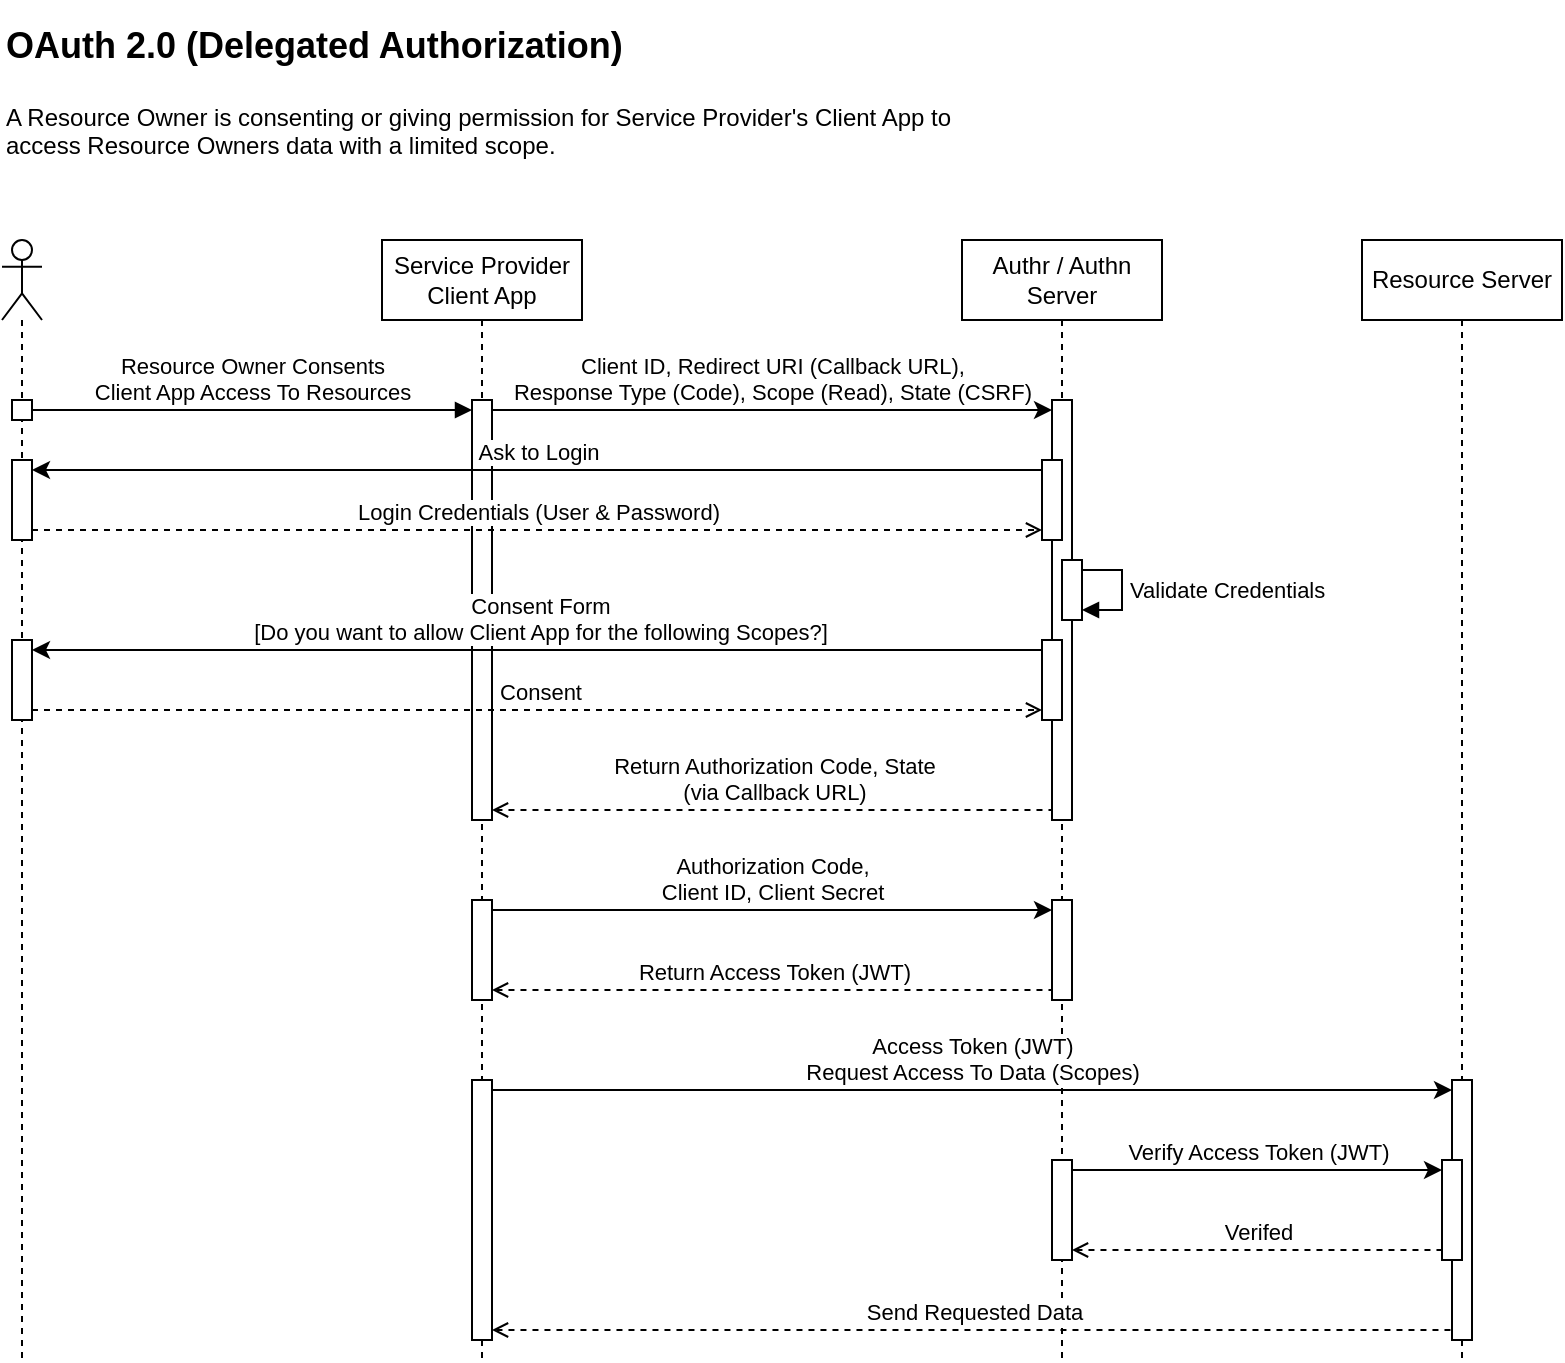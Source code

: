 <mxfile version="28.0.7">
  <diagram name="Page-1" id="gVQ29I2tpjpghWNaNWH4">
    <mxGraphModel dx="3626" dy="725" grid="1" gridSize="10" guides="1" tooltips="1" connect="1" arrows="1" fold="1" page="1" pageScale="1" pageWidth="1100" pageHeight="850" background="#ffffff" math="0" shadow="0">
      <root>
        <mxCell id="0" />
        <mxCell id="1" parent="0" />
        <mxCell id="yT4D8Bp4vNeKoLi51JnP-3" value="&lt;h1 style=&quot;margin-top: 0px;&quot;&gt;&lt;font style=&quot;font-size: 18px;&quot;&gt;OAuth 2.0 (Delegated Authorization)&lt;/font&gt;&lt;/h1&gt;&lt;p&gt;A Resource Owner is consenting or giving permission for Service Provider&#39;s Client App to access Resource Owners data with a limited scope.&lt;/p&gt;" style="text;html=1;whiteSpace=wrap;overflow=hidden;rounded=0;" parent="1" vertex="1">
          <mxGeometry x="-2160" y="40" width="490" height="90" as="geometry" />
        </mxCell>
        <mxCell id="yT4D8Bp4vNeKoLi51JnP-4" value="&lt;div&gt;Service Provider Client App&lt;/div&gt;" style="shape=umlLifeline;perimeter=lifelinePerimeter;whiteSpace=wrap;html=1;container=1;dropTarget=0;collapsible=0;recursiveResize=0;outlineConnect=0;portConstraint=eastwest;newEdgeStyle={&quot;curved&quot;:0,&quot;rounded&quot;:0};" parent="1" vertex="1">
          <mxGeometry x="-1970" y="160" width="100" height="560" as="geometry" />
        </mxCell>
        <mxCell id="yT4D8Bp4vNeKoLi51JnP-19" value="" style="html=1;points=[[0,0,0,0,5],[0,1,0,0,-5],[1,0,0,0,5],[1,1,0,0,-5]];perimeter=orthogonalPerimeter;outlineConnect=0;targetShapes=umlLifeline;portConstraint=eastwest;newEdgeStyle={&quot;curved&quot;:0,&quot;rounded&quot;:0};" parent="yT4D8Bp4vNeKoLi51JnP-4" vertex="1">
          <mxGeometry x="45" y="80" width="10" height="210" as="geometry" />
        </mxCell>
        <mxCell id="yT4D8Bp4vNeKoLi51JnP-37" value="" style="html=1;points=[[0,0,0,0,5],[0,1,0,0,-5],[1,0,0,0,5],[1,1,0,0,-5]];perimeter=orthogonalPerimeter;outlineConnect=0;targetShapes=umlLifeline;portConstraint=eastwest;newEdgeStyle={&quot;curved&quot;:0,&quot;rounded&quot;:0};" parent="yT4D8Bp4vNeKoLi51JnP-4" vertex="1">
          <mxGeometry x="45" y="330" width="10" height="50" as="geometry" />
        </mxCell>
        <mxCell id="yT4D8Bp4vNeKoLi51JnP-41" value="" style="html=1;points=[[0,0,0,0,5],[0,1,0,0,-5],[1,0,0,0,5],[1,1,0,0,-5]];perimeter=orthogonalPerimeter;outlineConnect=0;targetShapes=umlLifeline;portConstraint=eastwest;newEdgeStyle={&quot;curved&quot;:0,&quot;rounded&quot;:0};" parent="yT4D8Bp4vNeKoLi51JnP-4" vertex="1">
          <mxGeometry x="45" y="420" width="10" height="130" as="geometry" />
        </mxCell>
        <mxCell id="yT4D8Bp4vNeKoLi51JnP-5" value="Authr / Authn Server" style="shape=umlLifeline;perimeter=lifelinePerimeter;whiteSpace=wrap;html=1;container=1;dropTarget=0;collapsible=0;recursiveResize=0;outlineConnect=0;portConstraint=eastwest;newEdgeStyle={&quot;curved&quot;:0,&quot;rounded&quot;:0};" parent="1" vertex="1">
          <mxGeometry x="-1680" y="160" width="100" height="560" as="geometry" />
        </mxCell>
        <mxCell id="yT4D8Bp4vNeKoLi51JnP-21" value="" style="html=1;points=[[0,0,0,0,5],[0,1,0,0,-5],[1,0,0,0,5],[1,1,0,0,-5]];perimeter=orthogonalPerimeter;outlineConnect=0;targetShapes=umlLifeline;portConstraint=eastwest;newEdgeStyle={&quot;curved&quot;:0,&quot;rounded&quot;:0};" parent="yT4D8Bp4vNeKoLi51JnP-5" vertex="1">
          <mxGeometry x="45" y="80" width="10" height="210" as="geometry" />
        </mxCell>
        <mxCell id="yT4D8Bp4vNeKoLi51JnP-25" value="" style="html=1;points=[[0,0,0,0,5],[0,1,0,0,-5],[1,0,0,0,5],[1,1,0,0,-5]];perimeter=orthogonalPerimeter;outlineConnect=0;targetShapes=umlLifeline;portConstraint=eastwest;newEdgeStyle={&quot;curved&quot;:0,&quot;rounded&quot;:0};" parent="yT4D8Bp4vNeKoLi51JnP-5" vertex="1">
          <mxGeometry x="40" y="110" width="10" height="40" as="geometry" />
        </mxCell>
        <mxCell id="yT4D8Bp4vNeKoLi51JnP-30" value="" style="html=1;points=[[0,0,0,0,5],[0,1,0,0,-5],[1,0,0,0,5],[1,1,0,0,-5]];perimeter=orthogonalPerimeter;outlineConnect=0;targetShapes=umlLifeline;portConstraint=eastwest;newEdgeStyle={&quot;curved&quot;:0,&quot;rounded&quot;:0};" parent="yT4D8Bp4vNeKoLi51JnP-5" vertex="1">
          <mxGeometry x="50" y="160" width="10" height="30" as="geometry" />
        </mxCell>
        <mxCell id="yT4D8Bp4vNeKoLi51JnP-31" value="Validate Credentials" style="html=1;align=left;spacingLeft=2;endArrow=block;rounded=0;edgeStyle=orthogonalEdgeStyle;curved=0;rounded=0;" parent="yT4D8Bp4vNeKoLi51JnP-5" source="yT4D8Bp4vNeKoLi51JnP-30" target="yT4D8Bp4vNeKoLi51JnP-30" edge="1">
          <mxGeometry relative="1" as="geometry">
            <mxPoint x="80" y="340" as="sourcePoint" />
            <Array as="points" />
            <mxPoint x="115" y="360" as="targetPoint" />
          </mxGeometry>
        </mxCell>
        <mxCell id="yT4D8Bp4vNeKoLi51JnP-32" value="" style="html=1;points=[[0,0,0,0,5],[0,1,0,0,-5],[1,0,0,0,5],[1,1,0,0,-5]];perimeter=orthogonalPerimeter;outlineConnect=0;targetShapes=umlLifeline;portConstraint=eastwest;newEdgeStyle={&quot;curved&quot;:0,&quot;rounded&quot;:0};" parent="yT4D8Bp4vNeKoLi51JnP-5" vertex="1">
          <mxGeometry x="40" y="200" width="10" height="40" as="geometry" />
        </mxCell>
        <mxCell id="yT4D8Bp4vNeKoLi51JnP-38" value="" style="html=1;points=[[0,0,0,0,5],[0,1,0,0,-5],[1,0,0,0,5],[1,1,0,0,-5]];perimeter=orthogonalPerimeter;outlineConnect=0;targetShapes=umlLifeline;portConstraint=eastwest;newEdgeStyle={&quot;curved&quot;:0,&quot;rounded&quot;:0};" parent="yT4D8Bp4vNeKoLi51JnP-5" vertex="1">
          <mxGeometry x="45" y="330" width="10" height="50" as="geometry" />
        </mxCell>
        <mxCell id="yT4D8Bp4vNeKoLi51JnP-47" value="" style="html=1;points=[[0,0,0,0,5],[0,1,0,0,-5],[1,0,0,0,5],[1,1,0,0,-5]];perimeter=orthogonalPerimeter;outlineConnect=0;targetShapes=umlLifeline;portConstraint=eastwest;newEdgeStyle={&quot;curved&quot;:0,&quot;rounded&quot;:0};" parent="yT4D8Bp4vNeKoLi51JnP-5" vertex="1">
          <mxGeometry x="45" y="460" width="10" height="50" as="geometry" />
        </mxCell>
        <mxCell id="yT4D8Bp4vNeKoLi51JnP-7" value="Resource Server" style="shape=umlLifeline;perimeter=lifelinePerimeter;whiteSpace=wrap;html=1;container=1;dropTarget=0;collapsible=0;recursiveResize=0;outlineConnect=0;portConstraint=eastwest;newEdgeStyle={&quot;curved&quot;:0,&quot;rounded&quot;:0};" parent="1" vertex="1">
          <mxGeometry x="-1480" y="160" width="100" height="560" as="geometry" />
        </mxCell>
        <mxCell id="yT4D8Bp4vNeKoLi51JnP-42" value="" style="html=1;points=[[0,0,0,0,5],[0,1,0,0,-5],[1,0,0,0,5],[1,1,0,0,-5]];perimeter=orthogonalPerimeter;outlineConnect=0;targetShapes=umlLifeline;portConstraint=eastwest;newEdgeStyle={&quot;curved&quot;:0,&quot;rounded&quot;:0};" parent="yT4D8Bp4vNeKoLi51JnP-7" vertex="1">
          <mxGeometry x="45" y="420" width="10" height="130" as="geometry" />
        </mxCell>
        <mxCell id="yT4D8Bp4vNeKoLi51JnP-48" value="" style="html=1;points=[[0,0,0,0,5],[0,1,0,0,-5],[1,0,0,0,5],[1,1,0,0,-5]];perimeter=orthogonalPerimeter;outlineConnect=0;targetShapes=umlLifeline;portConstraint=eastwest;newEdgeStyle={&quot;curved&quot;:0,&quot;rounded&quot;:0};" parent="yT4D8Bp4vNeKoLi51JnP-7" vertex="1">
          <mxGeometry x="40" y="460" width="10" height="50" as="geometry" />
        </mxCell>
        <mxCell id="yT4D8Bp4vNeKoLi51JnP-15" value="" style="shape=umlLifeline;perimeter=lifelinePerimeter;whiteSpace=wrap;html=1;container=1;dropTarget=0;collapsible=0;recursiveResize=0;outlineConnect=0;portConstraint=eastwest;newEdgeStyle={&quot;curved&quot;:0,&quot;rounded&quot;:0};participant=umlActor;" parent="1" vertex="1">
          <mxGeometry x="-2160" y="160" width="20" height="560" as="geometry" />
        </mxCell>
        <mxCell id="yT4D8Bp4vNeKoLi51JnP-17" value="" style="html=1;points=[[0,0,0,0,5],[0,1,0,0,-5],[1,0,0,0,5],[1,1,0,0,-5]];perimeter=orthogonalPerimeter;outlineConnect=0;targetShapes=umlLifeline;portConstraint=eastwest;newEdgeStyle={&quot;curved&quot;:0,&quot;rounded&quot;:0};" parent="yT4D8Bp4vNeKoLi51JnP-15" vertex="1">
          <mxGeometry x="5" y="80" width="10" height="10" as="geometry" />
        </mxCell>
        <mxCell id="yT4D8Bp4vNeKoLi51JnP-24" value="" style="html=1;points=[[0,0,0,0,5],[0,1,0,0,-5],[1,0,0,0,5],[1,1,0,0,-5]];perimeter=orthogonalPerimeter;outlineConnect=0;targetShapes=umlLifeline;portConstraint=eastwest;newEdgeStyle={&quot;curved&quot;:0,&quot;rounded&quot;:0};" parent="yT4D8Bp4vNeKoLi51JnP-15" vertex="1">
          <mxGeometry x="5" y="110" width="10" height="40" as="geometry" />
        </mxCell>
        <mxCell id="yT4D8Bp4vNeKoLi51JnP-33" value="" style="html=1;points=[[0,0,0,0,5],[0,1,0,0,-5],[1,0,0,0,5],[1,1,0,0,-5]];perimeter=orthogonalPerimeter;outlineConnect=0;targetShapes=umlLifeline;portConstraint=eastwest;newEdgeStyle={&quot;curved&quot;:0,&quot;rounded&quot;:0};" parent="yT4D8Bp4vNeKoLi51JnP-15" vertex="1">
          <mxGeometry x="5" y="200" width="10" height="40" as="geometry" />
        </mxCell>
        <mxCell id="yT4D8Bp4vNeKoLi51JnP-18" value="&lt;div&gt;Resource Owner Consents&lt;/div&gt;&lt;div&gt;Client App Access To Resources&lt;/div&gt;" style="html=1;verticalAlign=bottom;endArrow=block;curved=0;rounded=0;exitX=1;exitY=0;exitDx=0;exitDy=5;exitPerimeter=0;entryX=0;entryY=0;entryDx=0;entryDy=5;entryPerimeter=0;" parent="1" source="yT4D8Bp4vNeKoLi51JnP-17" target="yT4D8Bp4vNeKoLi51JnP-19" edge="1">
          <mxGeometry width="80" relative="1" as="geometry">
            <mxPoint x="-2100" y="230" as="sourcePoint" />
            <mxPoint x="-2020" y="310" as="targetPoint" />
          </mxGeometry>
        </mxCell>
        <mxCell id="yT4D8Bp4vNeKoLi51JnP-22" value="&lt;div&gt;Client ID, Redirect URI (Callback URL),&lt;/div&gt;&lt;div&gt;Response Type (Code), Scope (Read), State (CSRF)&lt;/div&gt;" style="html=1;verticalAlign=bottom;endArrow=classic;curved=0;rounded=0;exitX=1;exitY=0;exitDx=0;exitDy=5;exitPerimeter=0;entryX=0;entryY=0;entryDx=0;entryDy=5;entryPerimeter=0;endFill=1;" parent="1" source="yT4D8Bp4vNeKoLi51JnP-19" target="yT4D8Bp4vNeKoLi51JnP-21" edge="1">
          <mxGeometry width="80" relative="1" as="geometry">
            <mxPoint x="-1940" y="250" as="sourcePoint" />
            <mxPoint x="-1750" y="250" as="targetPoint" />
            <mxPoint as="offset" />
          </mxGeometry>
        </mxCell>
        <mxCell id="yT4D8Bp4vNeKoLi51JnP-26" value="Ask to Login" style="html=1;verticalAlign=bottom;endArrow=none;curved=0;rounded=0;entryX=0;entryY=0;entryDx=0;entryDy=5;entryPerimeter=0;startArrow=classic;startFill=1;endFill=0;exitX=1;exitY=0;exitDx=0;exitDy=5;exitPerimeter=0;shadow=0;" parent="1" source="yT4D8Bp4vNeKoLi51JnP-24" target="yT4D8Bp4vNeKoLi51JnP-25" edge="1">
          <mxGeometry width="80" relative="1" as="geometry">
            <mxPoint x="-2130" y="270" as="sourcePoint" />
            <mxPoint x="-1740" y="309.5" as="targetPoint" />
          </mxGeometry>
        </mxCell>
        <mxCell id="yT4D8Bp4vNeKoLi51JnP-27" value="Login Credentials (User &amp;amp; Password)" style="html=1;verticalAlign=bottom;endArrow=open;curved=0;rounded=0;entryX=0;entryY=1;entryDx=0;entryDy=-5;entryPerimeter=0;startArrow=none;startFill=0;endFill=0;exitX=1;exitY=1;exitDx=0;exitDy=-5;exitPerimeter=0;shadow=0;dashed=1;" parent="1" source="yT4D8Bp4vNeKoLi51JnP-24" target="yT4D8Bp4vNeKoLi51JnP-25" edge="1">
          <mxGeometry width="80" relative="1" as="geometry">
            <mxPoint x="-2030" y="590" as="sourcePoint" />
            <mxPoint x="-1645" y="590" as="targetPoint" />
          </mxGeometry>
        </mxCell>
        <mxCell id="yT4D8Bp4vNeKoLi51JnP-34" value="&lt;div&gt;Consent Form&lt;/div&gt;&lt;div&gt;[Do you want to allow Client App for the following Scopes?]&lt;/div&gt;" style="html=1;verticalAlign=bottom;endArrow=none;curved=0;rounded=0;entryX=0;entryY=0;entryDx=0;entryDy=5;entryPerimeter=0;startArrow=classic;startFill=1;endFill=0;exitX=1;exitY=0;exitDx=0;exitDy=5;exitPerimeter=0;shadow=0;" parent="1" source="yT4D8Bp4vNeKoLi51JnP-33" target="yT4D8Bp4vNeKoLi51JnP-32" edge="1">
          <mxGeometry x="0.003" width="80" relative="1" as="geometry">
            <mxPoint x="-1825" y="510" as="sourcePoint" />
            <mxPoint x="-1435" y="549.5" as="targetPoint" />
            <mxPoint as="offset" />
          </mxGeometry>
        </mxCell>
        <mxCell id="yT4D8Bp4vNeKoLi51JnP-35" value="Consent" style="html=1;verticalAlign=bottom;endArrow=open;curved=0;rounded=0;entryX=0;entryY=1;entryDx=0;entryDy=-5;entryPerimeter=0;startArrow=none;startFill=0;endFill=0;exitX=1;exitY=1;exitDx=0;exitDy=-5;exitPerimeter=0;shadow=0;dashed=1;" parent="1" source="yT4D8Bp4vNeKoLi51JnP-33" target="yT4D8Bp4vNeKoLi51JnP-32" edge="1">
          <mxGeometry x="0.003" width="80" relative="1" as="geometry">
            <mxPoint x="-1725" y="830" as="sourcePoint" />
            <mxPoint x="-1340" y="830" as="targetPoint" />
            <mxPoint as="offset" />
          </mxGeometry>
        </mxCell>
        <mxCell id="yT4D8Bp4vNeKoLi51JnP-36" value="&lt;div&gt;Return Authorization Code, State&lt;/div&gt;&lt;div&gt;(via Callback URL)&lt;/div&gt;" style="html=1;verticalAlign=bottom;endArrow=none;curved=0;rounded=0;entryX=0;entryY=1;entryDx=0;entryDy=-5;entryPerimeter=0;startArrow=open;startFill=0;endFill=0;shadow=0;dashed=1;exitX=1;exitY=1;exitDx=0;exitDy=-5;exitPerimeter=0;" parent="1" source="yT4D8Bp4vNeKoLi51JnP-19" target="yT4D8Bp4vNeKoLi51JnP-21" edge="1">
          <mxGeometry x="0.003" width="80" relative="1" as="geometry">
            <mxPoint x="-1860" y="410" as="sourcePoint" />
            <mxPoint x="-1475" y="410" as="targetPoint" />
            <mxPoint as="offset" />
          </mxGeometry>
        </mxCell>
        <mxCell id="yT4D8Bp4vNeKoLi51JnP-39" value="&lt;div&gt;Authorization Code,&lt;/div&gt;&lt;div&gt;Client ID, Client Secret&lt;/div&gt;" style="html=1;verticalAlign=bottom;endArrow=classic;curved=0;rounded=0;exitX=1;exitY=0;exitDx=0;exitDy=5;exitPerimeter=0;entryX=0;entryY=0;entryDx=0;entryDy=5;entryPerimeter=0;endFill=1;" parent="1" source="yT4D8Bp4vNeKoLi51JnP-37" target="yT4D8Bp4vNeKoLi51JnP-38" edge="1">
          <mxGeometry width="80" relative="1" as="geometry">
            <mxPoint x="-1840" y="550" as="sourcePoint" />
            <mxPoint x="-1650" y="550" as="targetPoint" />
          </mxGeometry>
        </mxCell>
        <mxCell id="yT4D8Bp4vNeKoLi51JnP-40" value="&lt;div&gt;Return Access Token (JWT)&lt;/div&gt;" style="html=1;verticalAlign=bottom;endArrow=none;curved=0;rounded=0;entryX=0;entryY=1;entryDx=0;entryDy=-5;entryPerimeter=0;startArrow=open;startFill=0;endFill=0;shadow=0;dashed=1;exitX=1;exitY=1;exitDx=0;exitDy=-5;exitPerimeter=0;" parent="1" source="yT4D8Bp4vNeKoLi51JnP-37" target="yT4D8Bp4vNeKoLi51JnP-38" edge="1">
          <mxGeometry x="0.003" width="80" relative="1" as="geometry">
            <mxPoint x="-1820" y="610" as="sourcePoint" />
            <mxPoint x="-1630" y="610" as="targetPoint" />
            <mxPoint as="offset" />
          </mxGeometry>
        </mxCell>
        <mxCell id="yT4D8Bp4vNeKoLi51JnP-43" value="&lt;div&gt;Access Token (JWT)&lt;/div&gt;&lt;div&gt;Request Access To Data (Scopes)&lt;/div&gt;" style="html=1;verticalAlign=bottom;endArrow=classic;curved=0;rounded=0;entryX=0;entryY=0;entryDx=0;entryDy=5;entryPerimeter=0;endFill=1;exitX=1;exitY=0;exitDx=0;exitDy=5;exitPerimeter=0;" parent="1" source="yT4D8Bp4vNeKoLi51JnP-41" target="yT4D8Bp4vNeKoLi51JnP-42" edge="1">
          <mxGeometry width="80" relative="1" as="geometry">
            <mxPoint x="-1940" y="580" as="sourcePoint" />
            <mxPoint x="-1750" y="580" as="targetPoint" />
          </mxGeometry>
        </mxCell>
        <mxCell id="yT4D8Bp4vNeKoLi51JnP-46" value="Send Requested Data" style="html=1;verticalAlign=bottom;endArrow=none;curved=0;rounded=0;entryX=0;entryY=1;entryDx=0;entryDy=-5;entryPerimeter=0;startArrow=open;startFill=0;endFill=0;shadow=0;dashed=1;exitX=1;exitY=1;exitDx=0;exitDy=-5;exitPerimeter=0;" parent="1" source="yT4D8Bp4vNeKoLi51JnP-41" target="yT4D8Bp4vNeKoLi51JnP-42" edge="1">
          <mxGeometry x="0.003" width="80" relative="1" as="geometry">
            <mxPoint x="-1840" y="700" as="sourcePoint" />
            <mxPoint x="-1650" y="700" as="targetPoint" />
            <mxPoint as="offset" />
          </mxGeometry>
        </mxCell>
        <mxCell id="yT4D8Bp4vNeKoLi51JnP-49" value="Verify Access Token (JWT)" style="html=1;verticalAlign=bottom;endArrow=classic;curved=0;rounded=0;exitX=1;exitY=0;exitDx=0;exitDy=5;exitPerimeter=0;entryX=0;entryY=0;entryDx=0;entryDy=5;entryPerimeter=0;endFill=1;" parent="1" source="yT4D8Bp4vNeKoLi51JnP-47" target="yT4D8Bp4vNeKoLi51JnP-48" edge="1">
          <mxGeometry width="80" relative="1" as="geometry">
            <mxPoint x="-1840" y="595" as="sourcePoint" />
            <mxPoint x="-1545" y="650" as="targetPoint" />
          </mxGeometry>
        </mxCell>
        <mxCell id="yT4D8Bp4vNeKoLi51JnP-50" value="Verifed" style="html=1;verticalAlign=bottom;endArrow=none;curved=0;rounded=0;entryX=0;entryY=1;entryDx=0;entryDy=-5;entryPerimeter=0;startArrow=open;startFill=0;endFill=0;shadow=0;dashed=1;exitX=1;exitY=1;exitDx=0;exitDy=-5;exitPerimeter=0;" parent="1" source="yT4D8Bp4vNeKoLi51JnP-47" target="yT4D8Bp4vNeKoLi51JnP-48" edge="1">
          <mxGeometry x="0.003" width="80" relative="1" as="geometry">
            <mxPoint x="-1710" y="640" as="sourcePoint" />
            <mxPoint x="-1525" y="710" as="targetPoint" />
            <mxPoint as="offset" />
          </mxGeometry>
        </mxCell>
      </root>
    </mxGraphModel>
  </diagram>
</mxfile>
